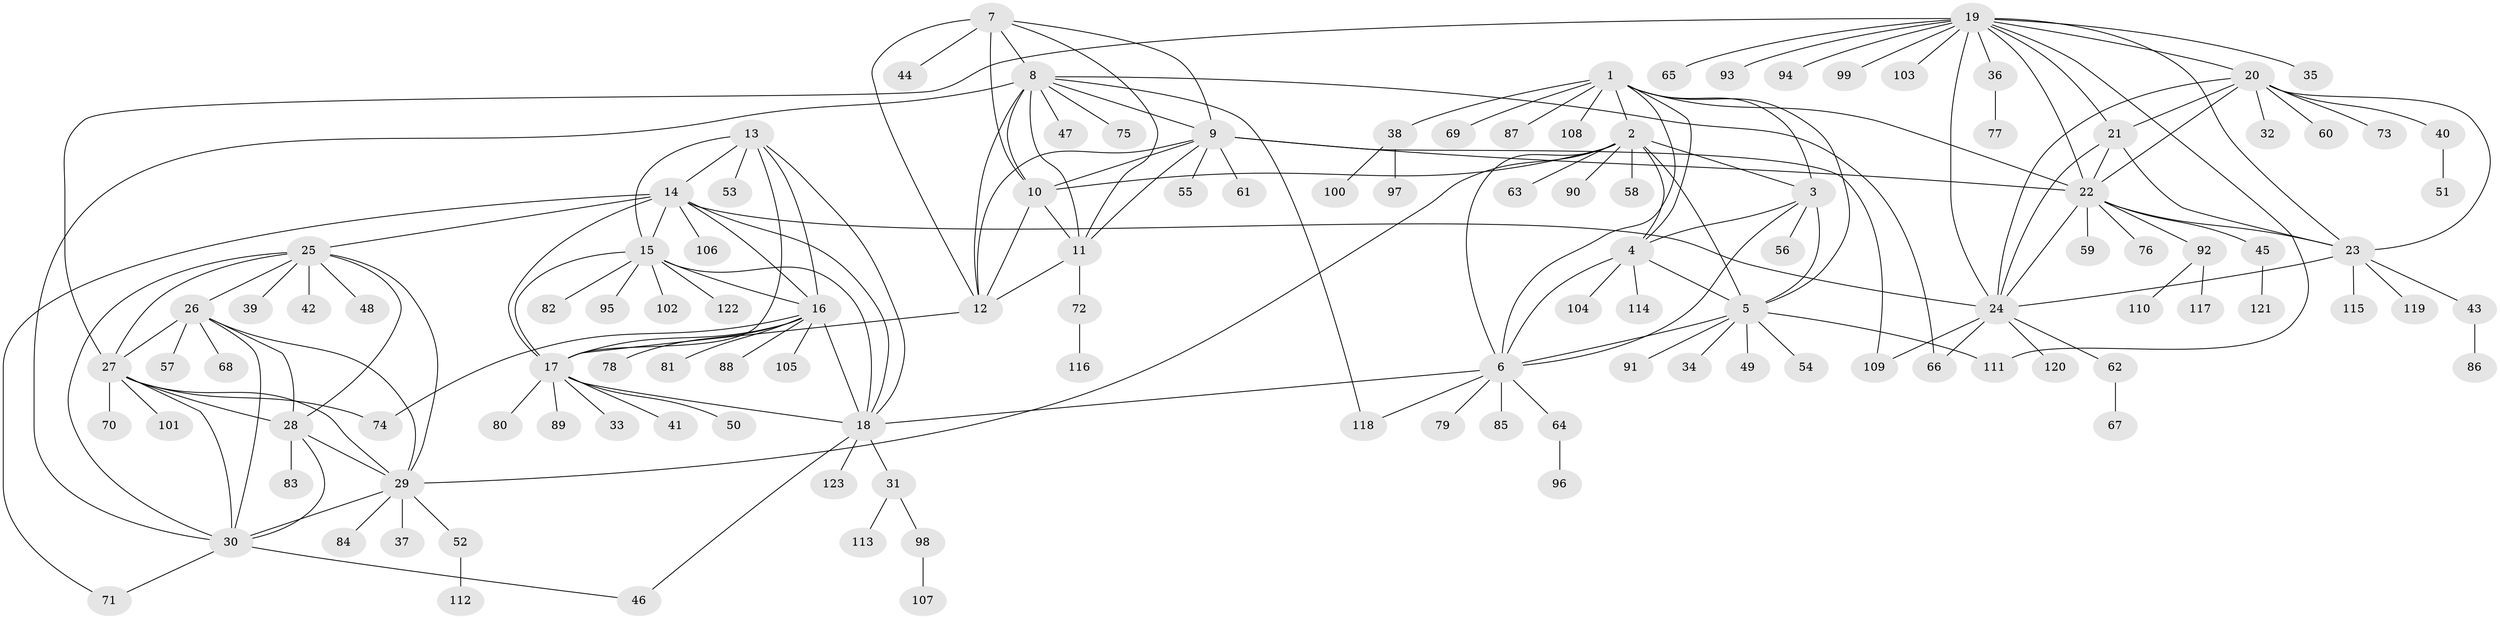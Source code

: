 // Generated by graph-tools (version 1.1) at 2025/37/03/09/25 02:37:15]
// undirected, 123 vertices, 185 edges
graph export_dot {
graph [start="1"]
  node [color=gray90,style=filled];
  1;
  2;
  3;
  4;
  5;
  6;
  7;
  8;
  9;
  10;
  11;
  12;
  13;
  14;
  15;
  16;
  17;
  18;
  19;
  20;
  21;
  22;
  23;
  24;
  25;
  26;
  27;
  28;
  29;
  30;
  31;
  32;
  33;
  34;
  35;
  36;
  37;
  38;
  39;
  40;
  41;
  42;
  43;
  44;
  45;
  46;
  47;
  48;
  49;
  50;
  51;
  52;
  53;
  54;
  55;
  56;
  57;
  58;
  59;
  60;
  61;
  62;
  63;
  64;
  65;
  66;
  67;
  68;
  69;
  70;
  71;
  72;
  73;
  74;
  75;
  76;
  77;
  78;
  79;
  80;
  81;
  82;
  83;
  84;
  85;
  86;
  87;
  88;
  89;
  90;
  91;
  92;
  93;
  94;
  95;
  96;
  97;
  98;
  99;
  100;
  101;
  102;
  103;
  104;
  105;
  106;
  107;
  108;
  109;
  110;
  111;
  112;
  113;
  114;
  115;
  116;
  117;
  118;
  119;
  120;
  121;
  122;
  123;
  1 -- 2;
  1 -- 3;
  1 -- 4;
  1 -- 5;
  1 -- 6;
  1 -- 22;
  1 -- 38;
  1 -- 69;
  1 -- 87;
  1 -- 108;
  2 -- 3;
  2 -- 4;
  2 -- 5;
  2 -- 6;
  2 -- 10;
  2 -- 29;
  2 -- 58;
  2 -- 63;
  2 -- 90;
  3 -- 4;
  3 -- 5;
  3 -- 6;
  3 -- 56;
  4 -- 5;
  4 -- 6;
  4 -- 104;
  4 -- 114;
  5 -- 6;
  5 -- 34;
  5 -- 49;
  5 -- 54;
  5 -- 91;
  5 -- 111;
  6 -- 18;
  6 -- 64;
  6 -- 79;
  6 -- 85;
  6 -- 118;
  7 -- 8;
  7 -- 9;
  7 -- 10;
  7 -- 11;
  7 -- 12;
  7 -- 44;
  8 -- 9;
  8 -- 10;
  8 -- 11;
  8 -- 12;
  8 -- 30;
  8 -- 47;
  8 -- 66;
  8 -- 75;
  8 -- 118;
  9 -- 10;
  9 -- 11;
  9 -- 12;
  9 -- 22;
  9 -- 55;
  9 -- 61;
  9 -- 109;
  10 -- 11;
  10 -- 12;
  11 -- 12;
  11 -- 72;
  12 -- 17;
  13 -- 14;
  13 -- 15;
  13 -- 16;
  13 -- 17;
  13 -- 18;
  13 -- 53;
  14 -- 15;
  14 -- 16;
  14 -- 17;
  14 -- 18;
  14 -- 24;
  14 -- 25;
  14 -- 71;
  14 -- 106;
  15 -- 16;
  15 -- 17;
  15 -- 18;
  15 -- 82;
  15 -- 95;
  15 -- 102;
  15 -- 122;
  16 -- 17;
  16 -- 18;
  16 -- 74;
  16 -- 78;
  16 -- 81;
  16 -- 88;
  16 -- 105;
  17 -- 18;
  17 -- 33;
  17 -- 41;
  17 -- 50;
  17 -- 80;
  17 -- 89;
  18 -- 31;
  18 -- 46;
  18 -- 123;
  19 -- 20;
  19 -- 21;
  19 -- 22;
  19 -- 23;
  19 -- 24;
  19 -- 27;
  19 -- 35;
  19 -- 36;
  19 -- 65;
  19 -- 93;
  19 -- 94;
  19 -- 99;
  19 -- 103;
  19 -- 111;
  20 -- 21;
  20 -- 22;
  20 -- 23;
  20 -- 24;
  20 -- 32;
  20 -- 40;
  20 -- 60;
  20 -- 73;
  21 -- 22;
  21 -- 23;
  21 -- 24;
  22 -- 23;
  22 -- 24;
  22 -- 45;
  22 -- 59;
  22 -- 76;
  22 -- 92;
  23 -- 24;
  23 -- 43;
  23 -- 115;
  23 -- 119;
  24 -- 62;
  24 -- 66;
  24 -- 109;
  24 -- 120;
  25 -- 26;
  25 -- 27;
  25 -- 28;
  25 -- 29;
  25 -- 30;
  25 -- 39;
  25 -- 42;
  25 -- 48;
  26 -- 27;
  26 -- 28;
  26 -- 29;
  26 -- 30;
  26 -- 57;
  26 -- 68;
  27 -- 28;
  27 -- 29;
  27 -- 30;
  27 -- 70;
  27 -- 74;
  27 -- 101;
  28 -- 29;
  28 -- 30;
  28 -- 83;
  29 -- 30;
  29 -- 37;
  29 -- 52;
  29 -- 84;
  30 -- 46;
  30 -- 71;
  31 -- 98;
  31 -- 113;
  36 -- 77;
  38 -- 97;
  38 -- 100;
  40 -- 51;
  43 -- 86;
  45 -- 121;
  52 -- 112;
  62 -- 67;
  64 -- 96;
  72 -- 116;
  92 -- 110;
  92 -- 117;
  98 -- 107;
}

